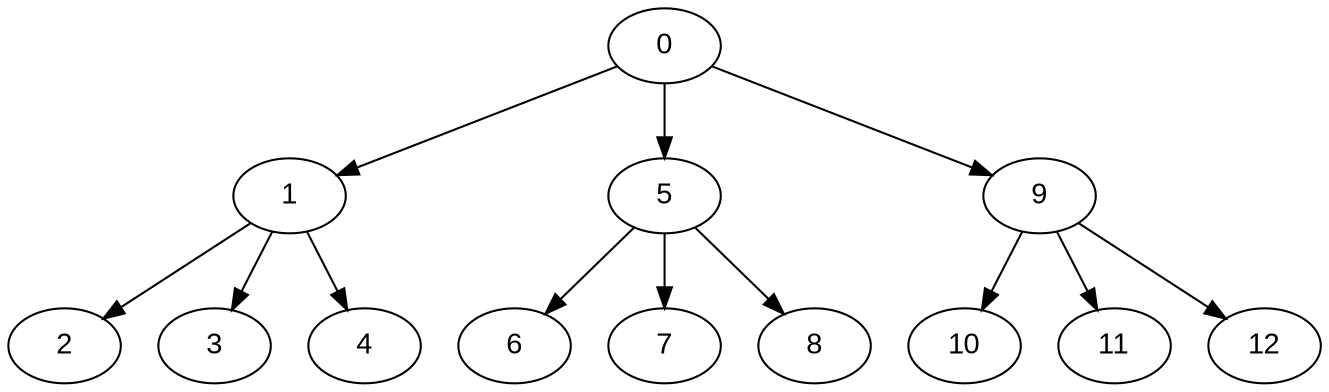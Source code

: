 digraph BST {
    node [fontname="Arial"];
    0 -> 1;
    1 -> 2;
    1 -> 3;
    1 -> 4;
    0 -> 5;
    5 -> 6;
    5 -> 7;
    5 -> 8;
    0 -> 9;
    9 -> 10;
    9 -> 11;
    9 -> 12;
}
